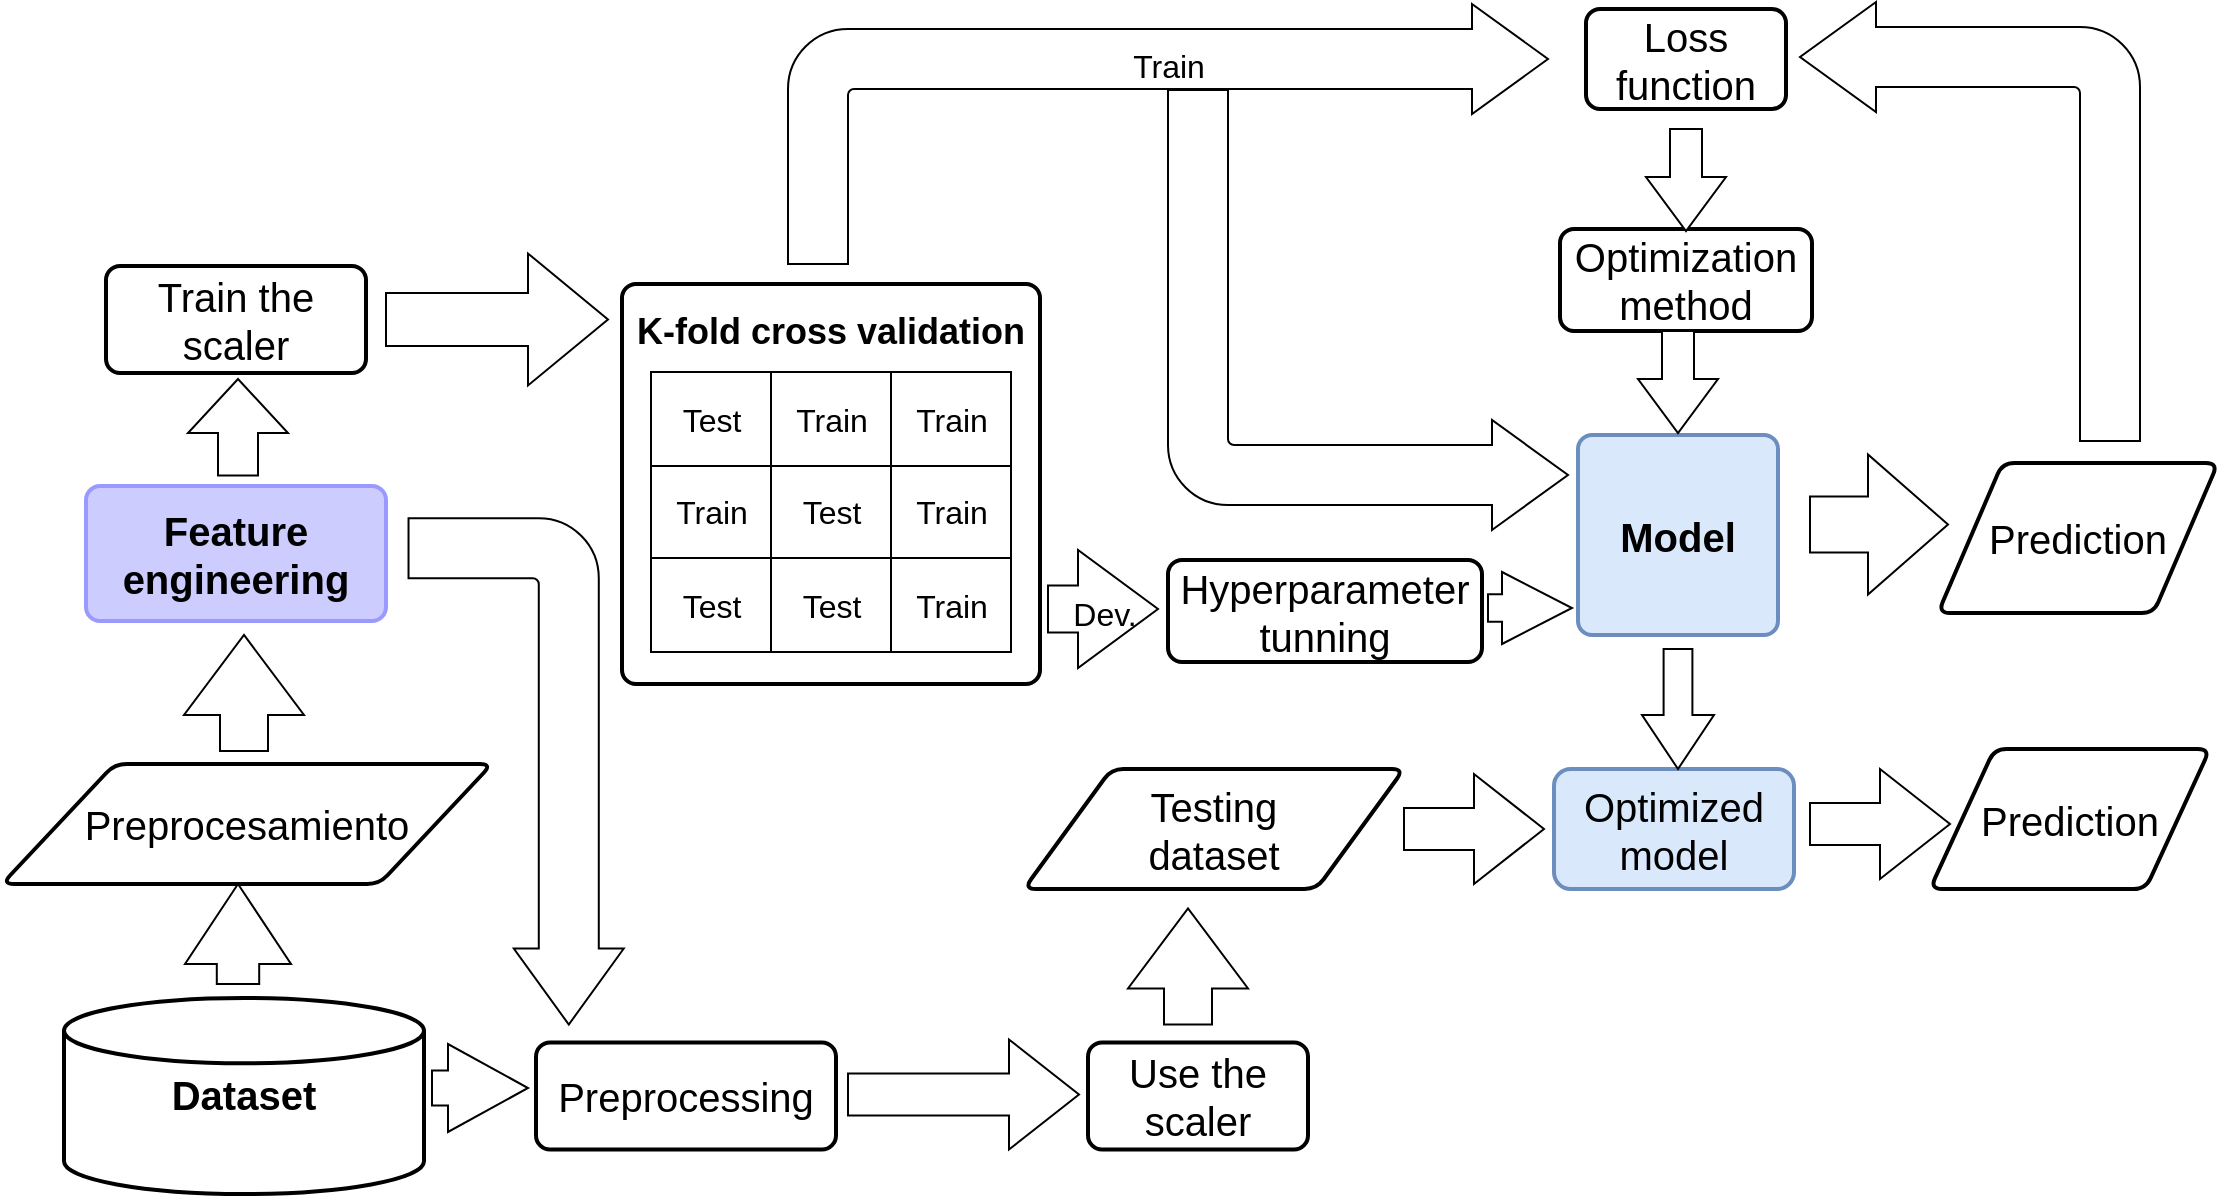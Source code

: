 <mxfile version="21.0.1" type="github">
  <diagram id="_b0k5pcz21TU8yLiXjsx" name="Página-1">
    <mxGraphModel dx="1120" dy="484" grid="1" gridSize="10" guides="1" tooltips="1" connect="1" arrows="1" fold="1" page="1" pageScale="1" pageWidth="1169" pageHeight="827" math="0" shadow="0">
      <root>
        <mxCell id="0" />
        <mxCell id="1" parent="0" />
        <mxCell id="YyjFwsmyg_Ek1BpVo3EB-13" value="" style="html=1;shadow=0;dashed=0;align=center;verticalAlign=middle;shape=mxgraph.arrows2.bendArrow;dy=15;dx=38;notch=0;arrowHead=55;rounded=1;rotation=90;" parent="1" vertex="1">
          <mxGeometry x="167.49" y="419.86" width="253.18" height="107.63" as="geometry" />
        </mxCell>
        <mxCell id="OXoI7FWKHulJKsjl2YCH-42" value="&lt;b&gt;&lt;font style=&quot;font-size: 18px;&quot;&gt;K-fold cross validation&lt;br&gt;&lt;br&gt;&lt;br&gt;&lt;br&gt;&lt;br&gt;&lt;br&gt;&lt;br&gt;&lt;br&gt;&lt;/font&gt;&lt;/b&gt;" style="rounded=1;whiteSpace=wrap;html=1;absoluteArcSize=1;arcSize=14;strokeWidth=2;fontSize=16;" parent="1" vertex="1">
          <mxGeometry x="347" y="230" width="209" height="200" as="geometry" />
        </mxCell>
        <mxCell id="OXoI7FWKHulJKsjl2YCH-1" value="&lt;font style=&quot;font-size: 20px;&quot;&gt;&lt;b style=&quot;&quot;&gt;Model&lt;/b&gt;&lt;/font&gt;" style="rounded=1;whiteSpace=wrap;html=1;absoluteArcSize=1;arcSize=14;strokeWidth=2;fillColor=#dae8fc;strokeColor=#6c8ebf;" parent="1" vertex="1">
          <mxGeometry x="825" y="305.5" width="100" height="100" as="geometry" />
        </mxCell>
        <mxCell id="OXoI7FWKHulJKsjl2YCH-3" value="Preprocesamiento" style="shape=parallelogram;html=1;strokeWidth=2;perimeter=parallelogramPerimeter;whiteSpace=wrap;rounded=1;arcSize=12;size=0.23;fontSize=20;fontColor=#000000;" parent="1" vertex="1">
          <mxGeometry x="37" y="470" width="245" height="60" as="geometry" />
        </mxCell>
        <mxCell id="OXoI7FWKHulJKsjl2YCH-5" value="Loss function" style="rounded=1;whiteSpace=wrap;html=1;absoluteArcSize=1;arcSize=14;strokeWidth=2;fontSize=20;fontColor=#000000;" parent="1" vertex="1">
          <mxGeometry x="829" y="92.5" width="100" height="50" as="geometry" />
        </mxCell>
        <mxCell id="OXoI7FWKHulJKsjl2YCH-6" value="Optimization method" style="rounded=1;whiteSpace=wrap;html=1;absoluteArcSize=1;arcSize=14;strokeWidth=2;fontSize=20;fontColor=#000000;" parent="1" vertex="1">
          <mxGeometry x="816" y="202.5" width="126" height="51" as="geometry" />
        </mxCell>
        <mxCell id="OXoI7FWKHulJKsjl2YCH-7" value="" style="html=1;shadow=0;dashed=0;align=center;verticalAlign=middle;shape=mxgraph.arrows2.arrow;dy=0.6;dx=27;direction=south;notch=0;fontSize=20;fontColor=#000000;" parent="1" vertex="1">
          <mxGeometry x="855" y="253.5" width="40" height="51" as="geometry" />
        </mxCell>
        <mxCell id="OXoI7FWKHulJKsjl2YCH-8" value="" style="html=1;shadow=0;dashed=0;align=center;verticalAlign=middle;shape=mxgraph.arrows2.arrow;dy=0.6;dx=27;direction=south;notch=0;fontSize=20;fontColor=#000000;" parent="1" vertex="1">
          <mxGeometry x="859" y="152.5" width="40" height="51" as="geometry" />
        </mxCell>
        <mxCell id="OXoI7FWKHulJKsjl2YCH-9" value="" style="html=1;shadow=0;dashed=0;align=center;verticalAlign=middle;shape=mxgraph.arrows2.bendArrow;dy=15;dx=38;notch=0;arrowHead=55;rounded=1;fontSize=20;fontColor=#000000;rotation=90;direction=south;dropTarget=0;snapToPoint=0;portConstraint=none;flipH=1;" parent="1" vertex="1">
          <mxGeometry x="911.25" y="113.75" width="219.5" height="170" as="geometry" />
        </mxCell>
        <mxCell id="OXoI7FWKHulJKsjl2YCH-13" value="Prediction" style="shape=parallelogram;html=1;strokeWidth=2;perimeter=parallelogramPerimeter;whiteSpace=wrap;rounded=1;arcSize=12;size=0.23;fontSize=20;fontColor=#000000;" parent="1" vertex="1">
          <mxGeometry x="1005" y="319.5" width="140" height="75" as="geometry" />
        </mxCell>
        <mxCell id="OXoI7FWKHulJKsjl2YCH-14" value="Testing &lt;br&gt;dataset" style="shape=parallelogram;html=1;strokeWidth=2;perimeter=parallelogramPerimeter;whiteSpace=wrap;rounded=1;arcSize=12;size=0.23;fontSize=20;fontColor=#000000;" parent="1" vertex="1">
          <mxGeometry x="548" y="472.5" width="190" height="60" as="geometry" />
        </mxCell>
        <mxCell id="OXoI7FWKHulJKsjl2YCH-15" value="&lt;span style=&quot;font-size: 20px;&quot;&gt;Optimized model&lt;/span&gt;" style="whiteSpace=wrap;html=1;fillColor=#dae8fc;strokeColor=#6c8ebf;rounded=1;arcSize=14;strokeWidth=2;" parent="1" vertex="1">
          <mxGeometry x="813" y="472.5" width="120" height="60" as="geometry" />
        </mxCell>
        <mxCell id="OXoI7FWKHulJKsjl2YCH-16" value="" style="html=1;shadow=0;dashed=0;align=center;verticalAlign=middle;shape=mxgraph.arrows2.arrow;dy=0.6;dx=27;direction=south;notch=0;fontSize=20;fontColor=#000000;" parent="1" vertex="1">
          <mxGeometry x="857" y="412.5" width="36" height="60" as="geometry" />
        </mxCell>
        <mxCell id="OXoI7FWKHulJKsjl2YCH-17" value="" style="html=1;shadow=0;dashed=0;align=center;verticalAlign=middle;shape=mxgraph.arrows2.arrow;dy=0.62;dx=35;notch=0;fontSize=20;fontColor=#000000;" parent="1" vertex="1">
          <mxGeometry x="738" y="475" width="70" height="55" as="geometry" />
        </mxCell>
        <mxCell id="OXoI7FWKHulJKsjl2YCH-18" value="" style="html=1;shadow=0;dashed=0;align=center;verticalAlign=middle;shape=mxgraph.arrows2.arrow;dy=0.62;dx=35;notch=0;fontSize=20;fontColor=#000000;" parent="1" vertex="1">
          <mxGeometry x="941" y="472.5" width="70" height="55" as="geometry" />
        </mxCell>
        <mxCell id="OXoI7FWKHulJKsjl2YCH-19" value="Prediction" style="shape=parallelogram;html=1;strokeWidth=2;perimeter=parallelogramPerimeter;whiteSpace=wrap;rounded=1;arcSize=12;size=0.23;fontSize=20;fontColor=#000000;" parent="1" vertex="1">
          <mxGeometry x="1001" y="462.5" width="140" height="70" as="geometry" />
        </mxCell>
        <mxCell id="OXoI7FWKHulJKsjl2YCH-29" value="" style="childLayout=tableLayout;recursiveResize=0;shadow=0;fillColor=none;" parent="1" vertex="1">
          <mxGeometry x="361.5" y="274" width="180" height="140" as="geometry" />
        </mxCell>
        <mxCell id="OXoI7FWKHulJKsjl2YCH-30" value="" style="shape=tableRow;horizontal=0;startSize=0;swimlaneHead=0;swimlaneBody=0;top=0;left=0;bottom=0;right=0;dropTarget=0;collapsible=0;recursiveResize=0;expand=0;fontStyle=0;fillColor=none;strokeColor=inherit;" parent="OXoI7FWKHulJKsjl2YCH-29" vertex="1">
          <mxGeometry width="180" height="47" as="geometry" />
        </mxCell>
        <mxCell id="OXoI7FWKHulJKsjl2YCH-31" value="&lt;font style=&quot;font-size: 16px;&quot;&gt;Test&lt;/font&gt;" style="connectable=0;recursiveResize=0;strokeColor=inherit;fillColor=none;align=center;whiteSpace=wrap;html=1;" parent="OXoI7FWKHulJKsjl2YCH-30" vertex="1">
          <mxGeometry width="60" height="47" as="geometry">
            <mxRectangle width="60" height="47" as="alternateBounds" />
          </mxGeometry>
        </mxCell>
        <mxCell id="OXoI7FWKHulJKsjl2YCH-32" value="&lt;font style=&quot;font-size: 16px;&quot;&gt;Train&lt;/font&gt;" style="connectable=0;recursiveResize=0;strokeColor=inherit;fillColor=none;align=center;whiteSpace=wrap;html=1;" parent="OXoI7FWKHulJKsjl2YCH-30" vertex="1">
          <mxGeometry x="60" width="60" height="47" as="geometry">
            <mxRectangle width="60" height="47" as="alternateBounds" />
          </mxGeometry>
        </mxCell>
        <mxCell id="OXoI7FWKHulJKsjl2YCH-33" value="&lt;font style=&quot;font-size: 16px;&quot;&gt;Train&lt;/font&gt;" style="connectable=0;recursiveResize=0;strokeColor=inherit;fillColor=none;align=center;whiteSpace=wrap;html=1;" parent="OXoI7FWKHulJKsjl2YCH-30" vertex="1">
          <mxGeometry x="120" width="60" height="47" as="geometry">
            <mxRectangle width="60" height="47" as="alternateBounds" />
          </mxGeometry>
        </mxCell>
        <mxCell id="OXoI7FWKHulJKsjl2YCH-34" style="shape=tableRow;horizontal=0;startSize=0;swimlaneHead=0;swimlaneBody=0;top=0;left=0;bottom=0;right=0;dropTarget=0;collapsible=0;recursiveResize=0;expand=0;fontStyle=0;fillColor=none;strokeColor=inherit;" parent="OXoI7FWKHulJKsjl2YCH-29" vertex="1">
          <mxGeometry y="47" width="180" height="46" as="geometry" />
        </mxCell>
        <mxCell id="OXoI7FWKHulJKsjl2YCH-35" value="&lt;font style=&quot;font-size: 16px;&quot;&gt;Train&lt;/font&gt;" style="connectable=0;recursiveResize=0;strokeColor=inherit;fillColor=none;align=center;whiteSpace=wrap;html=1;" parent="OXoI7FWKHulJKsjl2YCH-34" vertex="1">
          <mxGeometry width="60" height="46" as="geometry">
            <mxRectangle width="60" height="46" as="alternateBounds" />
          </mxGeometry>
        </mxCell>
        <mxCell id="OXoI7FWKHulJKsjl2YCH-36" value="&lt;font style=&quot;font-size: 16px;&quot;&gt;Test&lt;/font&gt;" style="connectable=0;recursiveResize=0;strokeColor=inherit;fillColor=none;align=center;whiteSpace=wrap;html=1;" parent="OXoI7FWKHulJKsjl2YCH-34" vertex="1">
          <mxGeometry x="60" width="60" height="46" as="geometry">
            <mxRectangle width="60" height="46" as="alternateBounds" />
          </mxGeometry>
        </mxCell>
        <mxCell id="OXoI7FWKHulJKsjl2YCH-37" value="&lt;font style=&quot;font-size: 16px;&quot;&gt;Train&lt;/font&gt;" style="connectable=0;recursiveResize=0;strokeColor=inherit;fillColor=none;align=center;whiteSpace=wrap;html=1;" parent="OXoI7FWKHulJKsjl2YCH-34" vertex="1">
          <mxGeometry x="120" width="60" height="46" as="geometry">
            <mxRectangle width="60" height="46" as="alternateBounds" />
          </mxGeometry>
        </mxCell>
        <mxCell id="OXoI7FWKHulJKsjl2YCH-38" style="shape=tableRow;horizontal=0;startSize=0;swimlaneHead=0;swimlaneBody=0;top=0;left=0;bottom=0;right=0;dropTarget=0;collapsible=0;recursiveResize=0;expand=0;fontStyle=0;fillColor=none;strokeColor=inherit;" parent="OXoI7FWKHulJKsjl2YCH-29" vertex="1">
          <mxGeometry y="93" width="180" height="47" as="geometry" />
        </mxCell>
        <mxCell id="OXoI7FWKHulJKsjl2YCH-39" value="&lt;font style=&quot;font-size: 16px;&quot;&gt;Test&lt;/font&gt;" style="connectable=0;recursiveResize=0;strokeColor=inherit;fillColor=none;align=center;whiteSpace=wrap;html=1;" parent="OXoI7FWKHulJKsjl2YCH-38" vertex="1">
          <mxGeometry width="60" height="47" as="geometry">
            <mxRectangle width="60" height="47" as="alternateBounds" />
          </mxGeometry>
        </mxCell>
        <mxCell id="OXoI7FWKHulJKsjl2YCH-40" value="&lt;font style=&quot;font-size: 16px;&quot;&gt;Test&lt;/font&gt;" style="connectable=0;recursiveResize=0;strokeColor=inherit;fillColor=none;align=center;whiteSpace=wrap;html=1;" parent="OXoI7FWKHulJKsjl2YCH-38" vertex="1">
          <mxGeometry x="60" width="60" height="47" as="geometry">
            <mxRectangle width="60" height="47" as="alternateBounds" />
          </mxGeometry>
        </mxCell>
        <mxCell id="OXoI7FWKHulJKsjl2YCH-41" value="&lt;font style=&quot;font-size: 16px;&quot;&gt;Train&lt;/font&gt;" style="connectable=0;recursiveResize=0;strokeColor=inherit;fillColor=none;align=center;whiteSpace=wrap;html=1;" parent="OXoI7FWKHulJKsjl2YCH-38" vertex="1">
          <mxGeometry x="120" width="60" height="47" as="geometry">
            <mxRectangle width="60" height="47" as="alternateBounds" />
          </mxGeometry>
        </mxCell>
        <mxCell id="OXoI7FWKHulJKsjl2YCH-45" value="&lt;b&gt;&lt;font style=&quot;font-size: 20px;&quot;&gt;Dataset&lt;/font&gt;&lt;/b&gt;" style="strokeWidth=2;html=1;shape=mxgraph.flowchart.database;whiteSpace=wrap;fontSize=18;" parent="1" vertex="1">
          <mxGeometry x="68" y="587" width="180" height="98" as="geometry" />
        </mxCell>
        <mxCell id="OXoI7FWKHulJKsjl2YCH-55" value="" style="html=1;shadow=0;dashed=0;align=center;verticalAlign=middle;shape=mxgraph.arrows2.arrow;dy=0.6;dx=40;direction=north;notch=0;fontSize=20;" parent="1" vertex="1">
          <mxGeometry x="128" y="405.5" width="60" height="58" as="geometry" />
        </mxCell>
        <mxCell id="OXoI7FWKHulJKsjl2YCH-57" value="Train the scaler" style="rounded=1;whiteSpace=wrap;html=1;absoluteArcSize=1;arcSize=14;strokeWidth=2;fontSize=20;" parent="1" vertex="1">
          <mxGeometry x="89" y="221" width="130" height="53.5" as="geometry" />
        </mxCell>
        <mxCell id="OXoI7FWKHulJKsjl2YCH-58" value="" style="html=1;shadow=0;dashed=0;align=center;verticalAlign=middle;shape=mxgraph.arrows2.arrow;dy=0.6;dx=27;direction=south;notch=0;fontSize=20;fontColor=#000000;rotation=-180;" parent="1" vertex="1">
          <mxGeometry x="130" y="277.5" width="50" height="48.25" as="geometry" />
        </mxCell>
        <mxCell id="OXoI7FWKHulJKsjl2YCH-59" value="" style="html=1;shadow=0;dashed=0;align=center;verticalAlign=middle;shape=mxgraph.arrows2.arrow;dy=0.6;dx=40;notch=0;fontSize=20;" parent="1" vertex="1">
          <mxGeometry x="229" y="214.75" width="111" height="66" as="geometry" />
        </mxCell>
        <mxCell id="OXoI7FWKHulJKsjl2YCH-61" value="Use the scaler" style="rounded=1;whiteSpace=wrap;html=1;absoluteArcSize=1;arcSize=14;strokeWidth=2;fontSize=20;" parent="1" vertex="1">
          <mxGeometry x="580" y="609.25" width="110" height="53.5" as="geometry" />
        </mxCell>
        <mxCell id="OXoI7FWKHulJKsjl2YCH-62" value="" style="html=1;shadow=0;dashed=0;align=center;verticalAlign=middle;shape=mxgraph.arrows2.arrow;dy=0.6;dx=40;notch=0;fontSize=20;" parent="1" vertex="1">
          <mxGeometry x="252" y="610" width="48" height="44" as="geometry" />
        </mxCell>
        <mxCell id="463bOfzC84vnyIvsKa7U-2" value="&lt;font style=&quot;font-size: 20px;&quot;&gt;&lt;b style=&quot;&quot;&gt;Feature engineering&lt;/b&gt;&lt;/font&gt;" style="rounded=1;whiteSpace=wrap;html=1;absoluteArcSize=1;arcSize=14;strokeWidth=2;fillColor=#CCCCFF;strokeColor=#9999FF;" parent="1" vertex="1">
          <mxGeometry x="79" y="331" width="150" height="67.5" as="geometry" />
        </mxCell>
        <mxCell id="463bOfzC84vnyIvsKa7U-5" value="" style="html=1;shadow=0;dashed=0;align=center;verticalAlign=middle;shape=mxgraph.arrows2.arrow;dy=0.6;dx=40;direction=north;notch=0;fontSize=20;" parent="1" vertex="1">
          <mxGeometry x="128.5" y="530" width="53" height="50" as="geometry" />
        </mxCell>
        <mxCell id="FQRkyqGwiRKNuV5WC54C-1" value="&lt;font style=&quot;font-size: 16px;&quot;&gt;Train&lt;br&gt;&lt;br&gt;&lt;br&gt;&lt;br&gt;&lt;/font&gt;" style="html=1;shadow=0;dashed=0;align=center;verticalAlign=middle;shape=mxgraph.arrows2.bendArrow;dy=15;dx=38;notch=0;arrowHead=55;rounded=1;fontSize=20;" parent="1" vertex="1">
          <mxGeometry x="430" y="90" width="380" height="130" as="geometry" />
        </mxCell>
        <mxCell id="FQRkyqGwiRKNuV5WC54C-3" value="" style="html=1;shadow=0;dashed=0;align=center;verticalAlign=middle;shape=mxgraph.arrows2.arrow;dy=0.6;dx=40;notch=0;fontSize=16;" parent="1" vertex="1">
          <mxGeometry x="941" y="315.25" width="69" height="70" as="geometry" />
        </mxCell>
        <mxCell id="FQRkyqGwiRKNuV5WC54C-5" value="" style="html=1;shadow=0;dashed=0;align=center;verticalAlign=middle;shape=mxgraph.arrows2.arrow;dy=0.62;dx=35;notch=0;fontSize=20;fontColor=#000000;" parent="1" vertex="1">
          <mxGeometry x="460" y="607.75" width="115.5" height="55" as="geometry" />
        </mxCell>
        <mxCell id="YyjFwsmyg_Ek1BpVo3EB-2" value="Hyperparameter tunning" style="rounded=1;whiteSpace=wrap;html=1;absoluteArcSize=1;arcSize=14;strokeWidth=2;fontSize=20;fontColor=#000000;" parent="1" vertex="1">
          <mxGeometry x="620" y="368" width="157" height="51" as="geometry" />
        </mxCell>
        <mxCell id="YyjFwsmyg_Ek1BpVo3EB-3" value="&lt;font style=&quot;font-size: 16px;&quot;&gt;&lt;font style=&quot;font-size: 16px;&quot;&gt;Dev&lt;/font&gt;.&lt;/font&gt;" style="html=1;shadow=0;dashed=0;align=center;verticalAlign=middle;shape=mxgraph.arrows2.arrow;dy=0.6;dx=40;notch=0;fontSize=20;" parent="1" vertex="1">
          <mxGeometry x="560" y="363" width="55" height="59" as="geometry" />
        </mxCell>
        <mxCell id="YyjFwsmyg_Ek1BpVo3EB-4" value="" style="html=1;shadow=0;dashed=0;align=center;verticalAlign=middle;shape=mxgraph.arrows2.arrow;dy=0.62;dx=35;notch=0;fontSize=20;fontColor=#000000;" parent="1" vertex="1">
          <mxGeometry x="780" y="374" width="42" height="36" as="geometry" />
        </mxCell>
        <mxCell id="YyjFwsmyg_Ek1BpVo3EB-5" value="" style="html=1;shadow=0;dashed=0;align=center;verticalAlign=middle;shape=mxgraph.arrows2.bendArrow;dy=15;dx=38;notch=0;arrowHead=55;rounded=1;flipH=1;rotation=-180;" parent="1" vertex="1">
          <mxGeometry x="620" y="133" width="200" height="220" as="geometry" />
        </mxCell>
        <mxCell id="YyjFwsmyg_Ek1BpVo3EB-11" value="Preprocessing" style="rounded=1;whiteSpace=wrap;html=1;absoluteArcSize=1;arcSize=14;strokeWidth=2;fontSize=20;" parent="1" vertex="1">
          <mxGeometry x="304" y="609.25" width="150" height="53.5" as="geometry" />
        </mxCell>
        <mxCell id="YyjFwsmyg_Ek1BpVo3EB-12" value="" style="html=1;shadow=0;dashed=0;align=center;verticalAlign=middle;shape=mxgraph.arrows2.arrow;dy=0.6;dx=40;direction=north;notch=0;fontSize=20;" parent="1" vertex="1">
          <mxGeometry x="600" y="542.25" width="60" height="58" as="geometry" />
        </mxCell>
      </root>
    </mxGraphModel>
  </diagram>
</mxfile>
